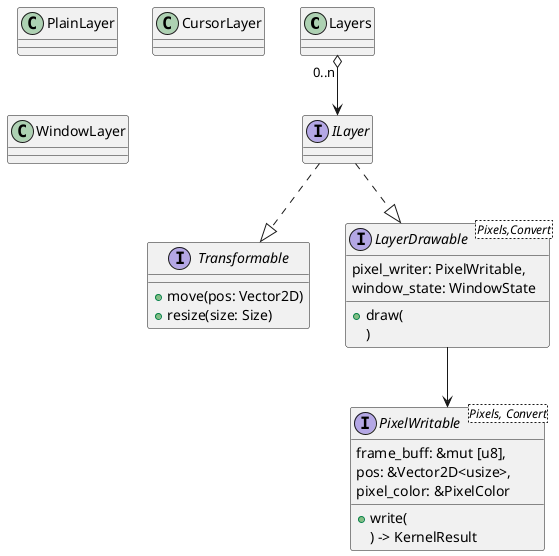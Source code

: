 @startuml
'https://plantuml.com/class-diagram

class Layers




interface ILayer

interface Transformable{
    + move(pos: Vector2D)
    + resize(size: Size)
}


interface PixelWritable<Pixels, Convert>{
    + write(
        frame_buff: &mut [u8],
        pos: &Vector2D<usize>,
        pixel_color: &PixelColor
    ) -> KernelResult
}


interface LayerDrawable<Pixels,Convert>{
    + draw(
     pixel_writer: PixelWritable,
     window_state: WindowState
     )
}



Layers "0..n" o--> ILayer



LayerDrawable --> PixelWritable



ILayer ..|> Transformable
ILayer ..|> LayerDrawable


class PlainLayer{}
class CursorLayer{}
class WindowLayer{}


@enduml